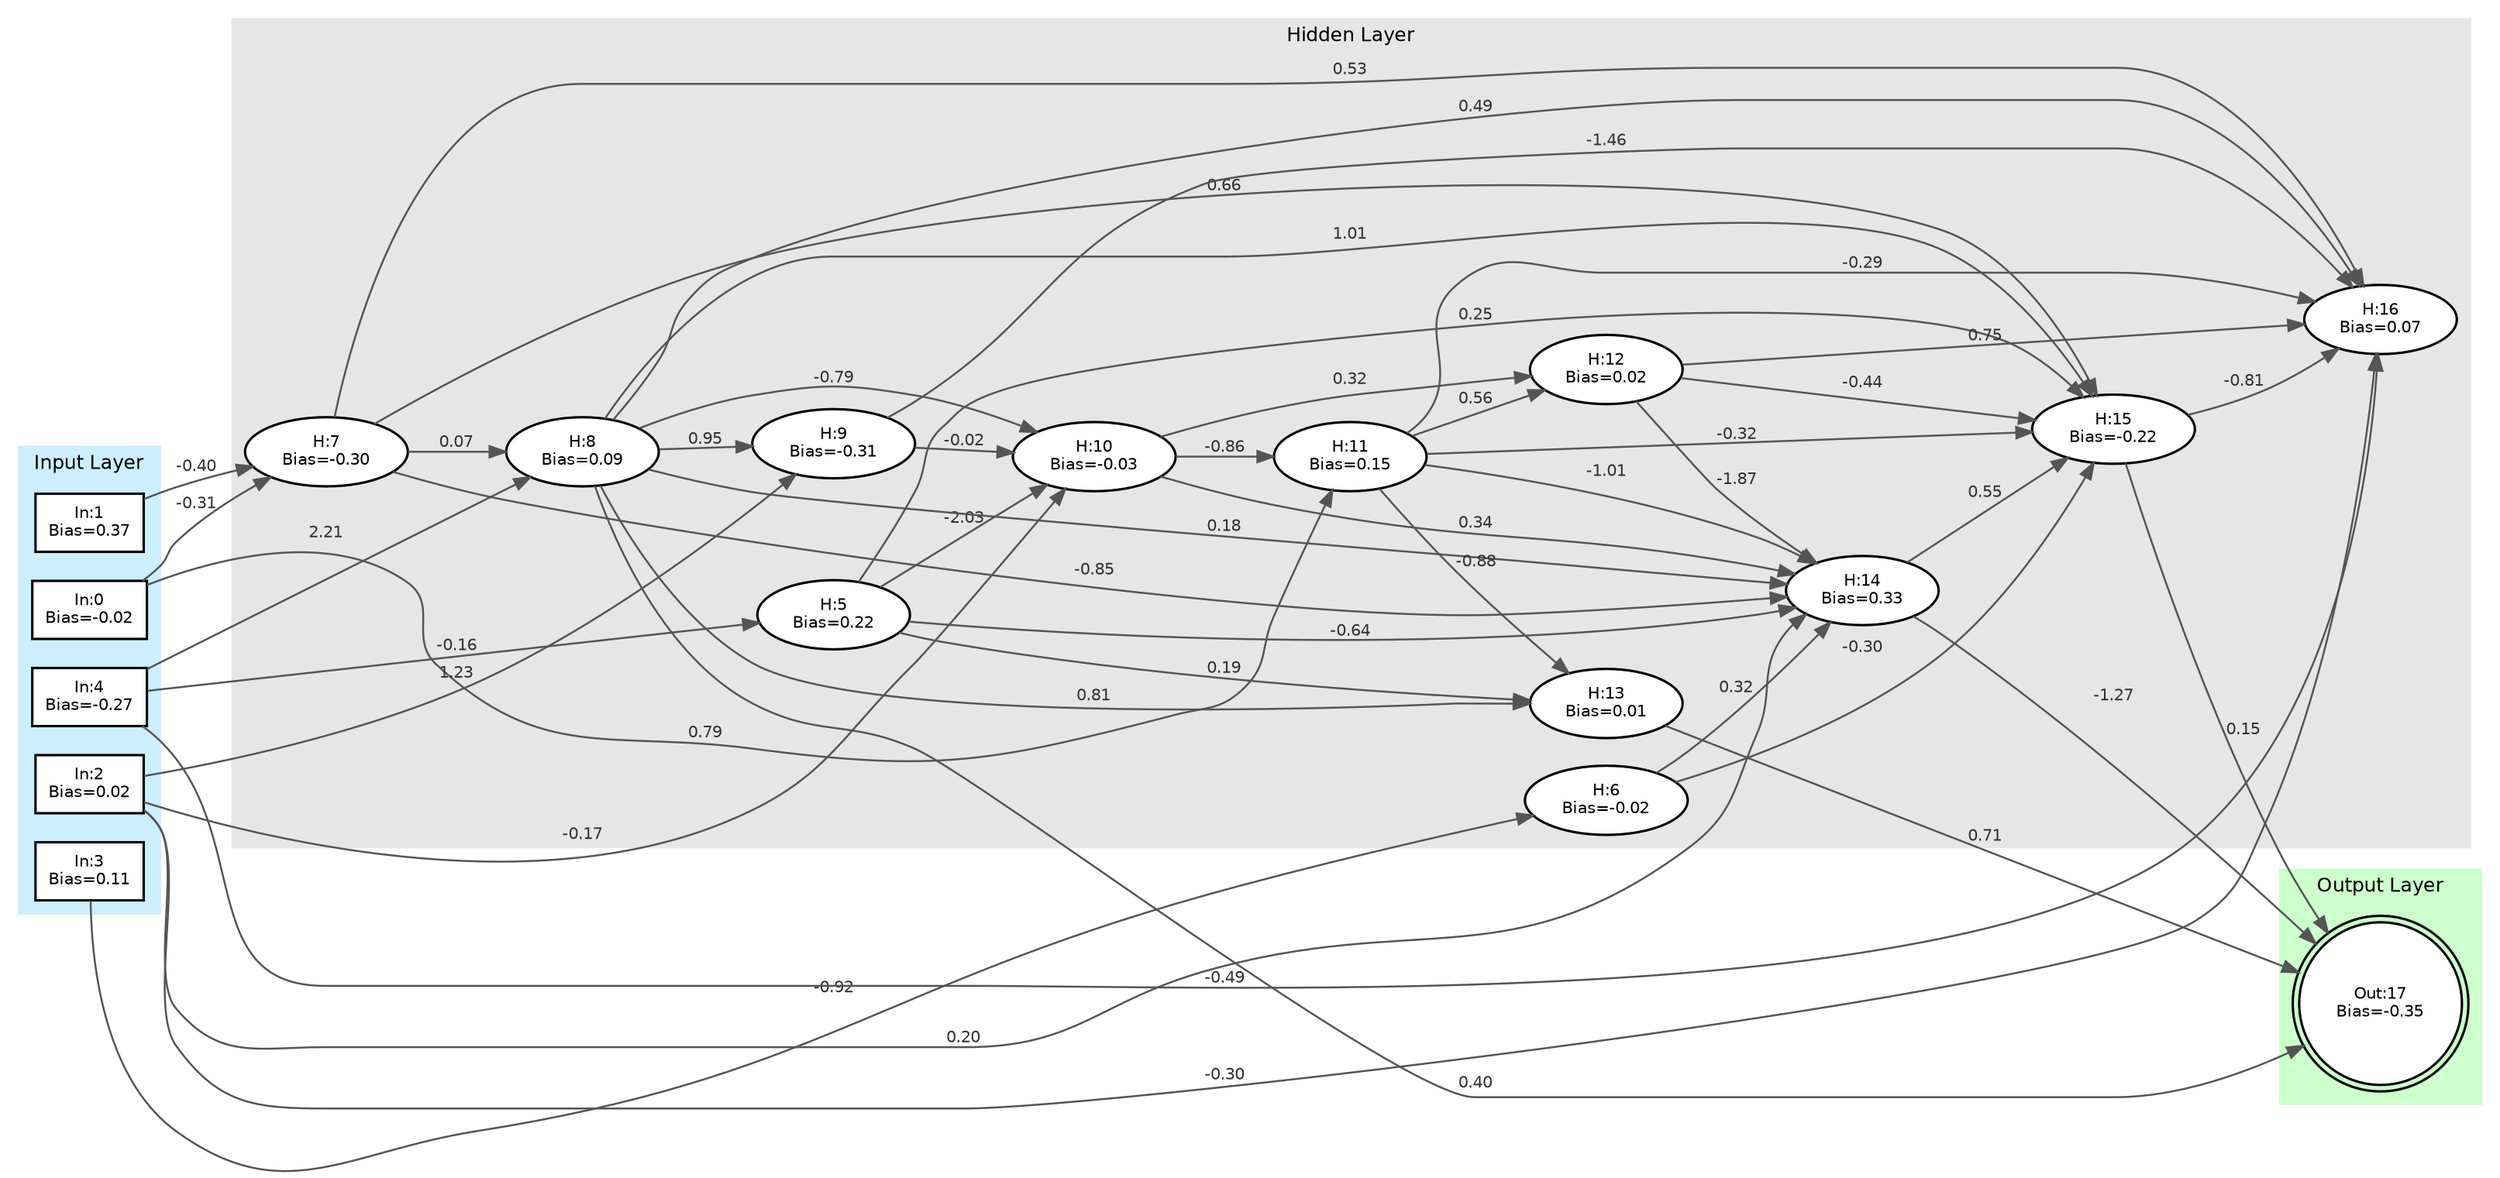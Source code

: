 digraph Minet {
    // Use left-to-right orientation
    rankdir=LR;
    graph [layout=dot, fontname="Helvetica", fontsize=12];
    node [fontname="Helvetica", fontsize=10];
    edge [fontname="Helvetica", fontsize=10];

    subgraph cluster_inputs {
        style=filled;
        color="#cceeff";
        penwidth=1.5;
        label="Input Layer";
        labelloc="top";
        labeljust="center";
        rank=same;
        neuron_0 [shape=box, style=filled, fillcolor=white, penwidth=1.5, label="In:0\nBias=-0.02"];
        neuron_1 [shape=box, style=filled, fillcolor=white, penwidth=1.5, label="In:1\nBias=0.37"];
        neuron_2 [shape=box, style=filled, fillcolor=white, penwidth=1.5, label="In:2\nBias=0.02"];
        neuron_3 [shape=box, style=filled, fillcolor=white, penwidth=1.5, label="In:3\nBias=0.11"];
        neuron_4 [shape=box, style=filled, fillcolor=white, penwidth=1.5, label="In:4\nBias=-0.27"];
    }

    subgraph cluster_hidden {
        style=filled;
        color="#e6e6e6";
        penwidth=1.5;
        label="Hidden Layer";
        labelloc="top";
        labeljust="center";
        neuron_5 [shape=ellipse, style=filled, fillcolor=white, penwidth=1.5, label="H:5\nBias=0.22"];
        neuron_6 [shape=ellipse, style=filled, fillcolor=white, penwidth=1.5, label="H:6\nBias=-0.02"];
        neuron_7 [shape=ellipse, style=filled, fillcolor=white, penwidth=1.5, label="H:7\nBias=-0.30"];
        neuron_8 [shape=ellipse, style=filled, fillcolor=white, penwidth=1.5, label="H:8\nBias=0.09"];
        neuron_9 [shape=ellipse, style=filled, fillcolor=white, penwidth=1.5, label="H:9\nBias=-0.31"];
        neuron_10 [shape=ellipse, style=filled, fillcolor=white, penwidth=1.5, label="H:10\nBias=-0.03"];
        neuron_11 [shape=ellipse, style=filled, fillcolor=white, penwidth=1.5, label="H:11\nBias=0.15"];
        neuron_12 [shape=ellipse, style=filled, fillcolor=white, penwidth=1.5, label="H:12\nBias=0.02"];
        neuron_13 [shape=ellipse, style=filled, fillcolor=white, penwidth=1.5, label="H:13\nBias=0.01"];
        neuron_14 [shape=ellipse, style=filled, fillcolor=white, penwidth=1.5, label="H:14\nBias=0.33"];
        neuron_15 [shape=ellipse, style=filled, fillcolor=white, penwidth=1.5, label="H:15\nBias=-0.22"];
        neuron_16 [shape=ellipse, style=filled, fillcolor=white, penwidth=1.5, label="H:16\nBias=0.07"];
    }

    subgraph cluster_outputs {
        style=filled;
        color="#ccffcc";
        penwidth=1.5;
        label="Output Layer";
        labelloc="top";
        labeljust="center";
        rank=same;
        neuron_17 [shape=doublecircle, style=filled, fillcolor=white, penwidth=1.5, label="Out:17\nBias=-0.35"];
    }

    // Edges
    edge [color="#555555", penwidth=1.2];
    neuron_0 -> neuron_11 [label="0.79", fontcolor="#333333"];
    neuron_0 -> neuron_7 [label="-0.31", fontcolor="#333333"];
    neuron_1 -> neuron_7 [label="-0.40", fontcolor="#333333"];
    neuron_2 -> neuron_9 [label="1.23", fontcolor="#333333"];
    neuron_2 -> neuron_10 [label="-0.17", fontcolor="#333333"];
    neuron_2 -> neuron_16 [label="-0.30", fontcolor="#333333"];
    neuron_2 -> neuron_14 [label="0.20", fontcolor="#333333"];
    neuron_3 -> neuron_6 [label="-0.92", fontcolor="#333333"];
    neuron_4 -> neuron_8 [label="2.21", fontcolor="#333333"];
    neuron_4 -> neuron_5 [label="-0.16", fontcolor="#333333"];
    neuron_4 -> neuron_16 [label="-0.49", fontcolor="#333333"];
    neuron_5 -> neuron_10 [label="-2.03", fontcolor="#333333"];
    neuron_5 -> neuron_14 [label="-0.64", fontcolor="#333333"];
    neuron_5 -> neuron_15 [label="0.25", fontcolor="#333333"];
    neuron_5 -> neuron_13 [label="0.19", fontcolor="#333333"];
    neuron_6 -> neuron_14 [label="0.32", fontcolor="#333333"];
    neuron_6 -> neuron_15 [label="-0.30", fontcolor="#333333"];
    neuron_7 -> neuron_16 [label="0.53", fontcolor="#333333"];
    neuron_7 -> neuron_8 [label="0.07", fontcolor="#333333"];
    neuron_7 -> neuron_14 [label="-0.85", fontcolor="#333333"];
    neuron_7 -> neuron_15 [label="0.66", fontcolor="#333333"];
    neuron_8 -> neuron_15 [label="1.01", fontcolor="#333333"];
    neuron_8 -> neuron_10 [label="-0.79", fontcolor="#333333"];
    neuron_8 -> neuron_17 [label="0.40", fontcolor="#333333"];
    neuron_8 -> neuron_14 [label="0.18", fontcolor="#333333"];
    neuron_8 -> neuron_16 [label="0.49", fontcolor="#333333"];
    neuron_8 -> neuron_13 [label="0.81", fontcolor="#333333"];
    neuron_8 -> neuron_9 [label="0.95", fontcolor="#333333"];
    neuron_9 -> neuron_10 [label="-0.02", fontcolor="#333333"];
    neuron_9 -> neuron_16 [label="-1.46", fontcolor="#333333"];
    neuron_10 -> neuron_14 [label="0.34", fontcolor="#333333"];
    neuron_10 -> neuron_12 [label="0.32", fontcolor="#333333"];
    neuron_10 -> neuron_11 [label="-0.86", fontcolor="#333333"];
    neuron_11 -> neuron_12 [label="0.56", fontcolor="#333333"];
    neuron_11 -> neuron_14 [label="-1.01", fontcolor="#333333"];
    neuron_11 -> neuron_15 [label="-0.32", fontcolor="#333333"];
    neuron_11 -> neuron_16 [label="-0.29", fontcolor="#333333"];
    neuron_11 -> neuron_13 [label="-0.88", fontcolor="#333333"];
    neuron_12 -> neuron_14 [label="-1.87", fontcolor="#333333"];
    neuron_12 -> neuron_15 [label="-0.44", fontcolor="#333333"];
    neuron_12 -> neuron_16 [label="0.75", fontcolor="#333333"];
    neuron_13 -> neuron_17 [label="0.71", fontcolor="#333333"];
    neuron_14 -> neuron_15 [label="0.55", fontcolor="#333333"];
    neuron_14 -> neuron_17 [label="-1.27", fontcolor="#333333"];
    neuron_15 -> neuron_17 [label="0.15", fontcolor="#333333"];
    neuron_15 -> neuron_16 [label="-0.81", fontcolor="#333333"];
}
